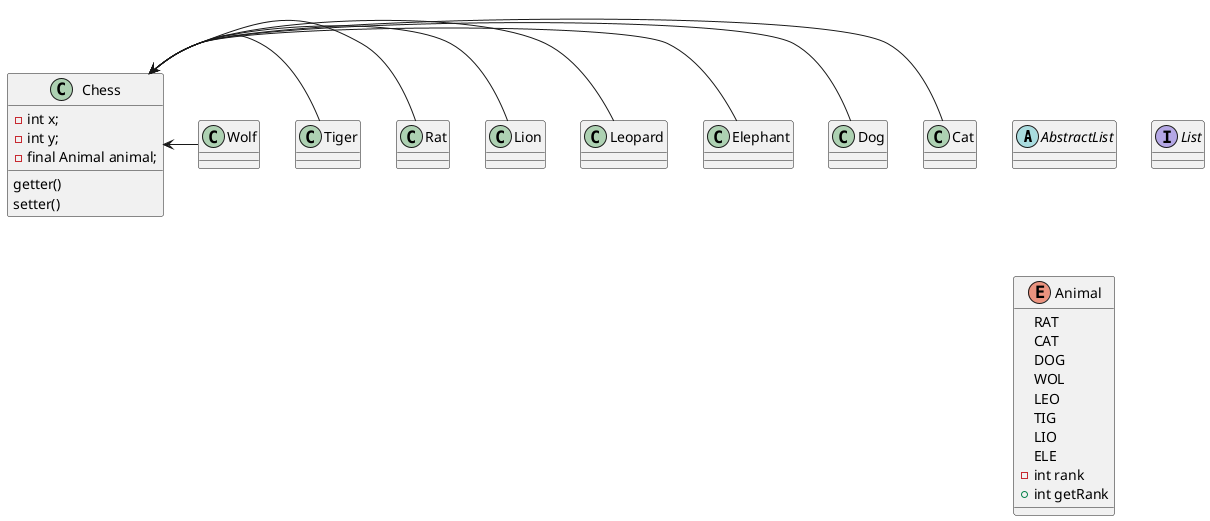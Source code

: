 @startuml

abstract class AbstractList
interface List

enum Animal{
RAT
CAT
DOG
WOL
LEO
TIG
LIO
ELE
-int rank
+int getRank
}

class Chess{
- int x;
- int y;
- final Animal animal;

getter()
setter()
}

class Cat{
}
class Dog{
}
class Elephant{
}
class Leopard{
}
class Lion{
}
class Rat{
}
class Tiger{
}
class Wolf{
}

Chess <- Cat
Chess <- Dog
Chess <- Elephant
Chess <- Leopard
Chess <- Lion
Chess <- Rat
Chess <- Tiger
Chess <- Wolf

@enduml